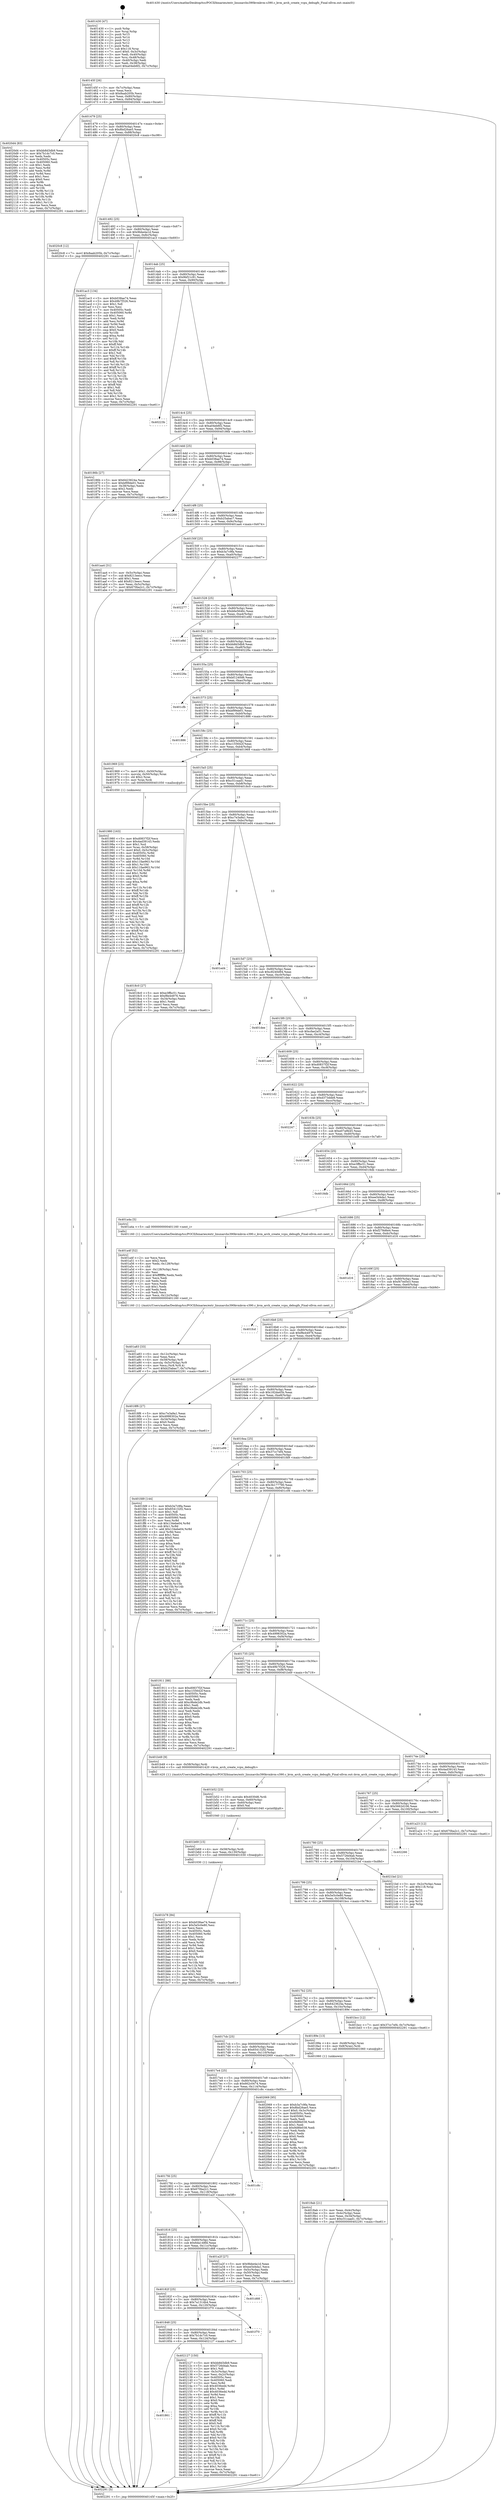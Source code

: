 digraph "0x401430" {
  label = "0x401430 (/mnt/c/Users/mathe/Desktop/tcc/POCII/binaries/extr_linuxarchs390kvmkvm-s390.c_kvm_arch_create_vcpu_debugfs_Final-ollvm.out::main(0))"
  labelloc = "t"
  node[shape=record]

  Entry [label="",width=0.3,height=0.3,shape=circle,fillcolor=black,style=filled]
  "0x40145f" [label="{
     0x40145f [26]\l
     | [instrs]\l
     &nbsp;&nbsp;0x40145f \<+3\>: mov -0x7c(%rbp),%eax\l
     &nbsp;&nbsp;0x401462 \<+2\>: mov %eax,%ecx\l
     &nbsp;&nbsp;0x401464 \<+6\>: sub $0x8aab205b,%ecx\l
     &nbsp;&nbsp;0x40146a \<+3\>: mov %eax,-0x80(%rbp)\l
     &nbsp;&nbsp;0x40146d \<+6\>: mov %ecx,-0x84(%rbp)\l
     &nbsp;&nbsp;0x401473 \<+6\>: je 00000000004020d4 \<main+0xca4\>\l
  }"]
  "0x4020d4" [label="{
     0x4020d4 [83]\l
     | [instrs]\l
     &nbsp;&nbsp;0x4020d4 \<+5\>: mov $0xbb8d3db9,%eax\l
     &nbsp;&nbsp;0x4020d9 \<+5\>: mov $0x7b1dc7c0,%ecx\l
     &nbsp;&nbsp;0x4020de \<+2\>: xor %edx,%edx\l
     &nbsp;&nbsp;0x4020e0 \<+7\>: mov 0x40505c,%esi\l
     &nbsp;&nbsp;0x4020e7 \<+7\>: mov 0x405060,%edi\l
     &nbsp;&nbsp;0x4020ee \<+3\>: sub $0x1,%edx\l
     &nbsp;&nbsp;0x4020f1 \<+3\>: mov %esi,%r8d\l
     &nbsp;&nbsp;0x4020f4 \<+3\>: add %edx,%r8d\l
     &nbsp;&nbsp;0x4020f7 \<+4\>: imul %r8d,%esi\l
     &nbsp;&nbsp;0x4020fb \<+3\>: and $0x1,%esi\l
     &nbsp;&nbsp;0x4020fe \<+3\>: cmp $0x0,%esi\l
     &nbsp;&nbsp;0x402101 \<+4\>: sete %r9b\l
     &nbsp;&nbsp;0x402105 \<+3\>: cmp $0xa,%edi\l
     &nbsp;&nbsp;0x402108 \<+4\>: setl %r10b\l
     &nbsp;&nbsp;0x40210c \<+3\>: mov %r9b,%r11b\l
     &nbsp;&nbsp;0x40210f \<+3\>: and %r10b,%r11b\l
     &nbsp;&nbsp;0x402112 \<+3\>: xor %r10b,%r9b\l
     &nbsp;&nbsp;0x402115 \<+3\>: or %r9b,%r11b\l
     &nbsp;&nbsp;0x402118 \<+4\>: test $0x1,%r11b\l
     &nbsp;&nbsp;0x40211c \<+3\>: cmovne %ecx,%eax\l
     &nbsp;&nbsp;0x40211f \<+3\>: mov %eax,-0x7c(%rbp)\l
     &nbsp;&nbsp;0x402122 \<+5\>: jmp 0000000000402291 \<main+0xe61\>\l
  }"]
  "0x401479" [label="{
     0x401479 [25]\l
     | [instrs]\l
     &nbsp;&nbsp;0x401479 \<+5\>: jmp 000000000040147e \<main+0x4e\>\l
     &nbsp;&nbsp;0x40147e \<+3\>: mov -0x80(%rbp),%eax\l
     &nbsp;&nbsp;0x401481 \<+5\>: sub $0x8bd26ae5,%eax\l
     &nbsp;&nbsp;0x401486 \<+6\>: mov %eax,-0x88(%rbp)\l
     &nbsp;&nbsp;0x40148c \<+6\>: je 00000000004020c8 \<main+0xc98\>\l
  }"]
  Exit [label="",width=0.3,height=0.3,shape=circle,fillcolor=black,style=filled,peripheries=2]
  "0x4020c8" [label="{
     0x4020c8 [12]\l
     | [instrs]\l
     &nbsp;&nbsp;0x4020c8 \<+7\>: movl $0x8aab205b,-0x7c(%rbp)\l
     &nbsp;&nbsp;0x4020cf \<+5\>: jmp 0000000000402291 \<main+0xe61\>\l
  }"]
  "0x401492" [label="{
     0x401492 [25]\l
     | [instrs]\l
     &nbsp;&nbsp;0x401492 \<+5\>: jmp 0000000000401497 \<main+0x67\>\l
     &nbsp;&nbsp;0x401497 \<+3\>: mov -0x80(%rbp),%eax\l
     &nbsp;&nbsp;0x40149a \<+5\>: sub $0x9bbe4a1d,%eax\l
     &nbsp;&nbsp;0x40149f \<+6\>: mov %eax,-0x8c(%rbp)\l
     &nbsp;&nbsp;0x4014a5 \<+6\>: je 0000000000401ac3 \<main+0x693\>\l
  }"]
  "0x401861" [label="{
     0x401861\l
  }", style=dashed]
  "0x401ac3" [label="{
     0x401ac3 [134]\l
     | [instrs]\l
     &nbsp;&nbsp;0x401ac3 \<+5\>: mov $0xb038ae74,%eax\l
     &nbsp;&nbsp;0x401ac8 \<+5\>: mov $0x49b7f326,%ecx\l
     &nbsp;&nbsp;0x401acd \<+2\>: mov $0x1,%dl\l
     &nbsp;&nbsp;0x401acf \<+2\>: xor %esi,%esi\l
     &nbsp;&nbsp;0x401ad1 \<+7\>: mov 0x40505c,%edi\l
     &nbsp;&nbsp;0x401ad8 \<+8\>: mov 0x405060,%r8d\l
     &nbsp;&nbsp;0x401ae0 \<+3\>: sub $0x1,%esi\l
     &nbsp;&nbsp;0x401ae3 \<+3\>: mov %edi,%r9d\l
     &nbsp;&nbsp;0x401ae6 \<+3\>: add %esi,%r9d\l
     &nbsp;&nbsp;0x401ae9 \<+4\>: imul %r9d,%edi\l
     &nbsp;&nbsp;0x401aed \<+3\>: and $0x1,%edi\l
     &nbsp;&nbsp;0x401af0 \<+3\>: cmp $0x0,%edi\l
     &nbsp;&nbsp;0x401af3 \<+4\>: sete %r10b\l
     &nbsp;&nbsp;0x401af7 \<+4\>: cmp $0xa,%r8d\l
     &nbsp;&nbsp;0x401afb \<+4\>: setl %r11b\l
     &nbsp;&nbsp;0x401aff \<+3\>: mov %r10b,%bl\l
     &nbsp;&nbsp;0x401b02 \<+3\>: xor $0xff,%bl\l
     &nbsp;&nbsp;0x401b05 \<+3\>: mov %r11b,%r14b\l
     &nbsp;&nbsp;0x401b08 \<+4\>: xor $0xff,%r14b\l
     &nbsp;&nbsp;0x401b0c \<+3\>: xor $0x1,%dl\l
     &nbsp;&nbsp;0x401b0f \<+3\>: mov %bl,%r15b\l
     &nbsp;&nbsp;0x401b12 \<+4\>: and $0xff,%r15b\l
     &nbsp;&nbsp;0x401b16 \<+3\>: and %dl,%r10b\l
     &nbsp;&nbsp;0x401b19 \<+3\>: mov %r14b,%r12b\l
     &nbsp;&nbsp;0x401b1c \<+4\>: and $0xff,%r12b\l
     &nbsp;&nbsp;0x401b20 \<+3\>: and %dl,%r11b\l
     &nbsp;&nbsp;0x401b23 \<+3\>: or %r10b,%r15b\l
     &nbsp;&nbsp;0x401b26 \<+3\>: or %r11b,%r12b\l
     &nbsp;&nbsp;0x401b29 \<+3\>: xor %r12b,%r15b\l
     &nbsp;&nbsp;0x401b2c \<+3\>: or %r14b,%bl\l
     &nbsp;&nbsp;0x401b2f \<+3\>: xor $0xff,%bl\l
     &nbsp;&nbsp;0x401b32 \<+3\>: or $0x1,%dl\l
     &nbsp;&nbsp;0x401b35 \<+2\>: and %dl,%bl\l
     &nbsp;&nbsp;0x401b37 \<+3\>: or %bl,%r15b\l
     &nbsp;&nbsp;0x401b3a \<+4\>: test $0x1,%r15b\l
     &nbsp;&nbsp;0x401b3e \<+3\>: cmovne %ecx,%eax\l
     &nbsp;&nbsp;0x401b41 \<+3\>: mov %eax,-0x7c(%rbp)\l
     &nbsp;&nbsp;0x401b44 \<+5\>: jmp 0000000000402291 \<main+0xe61\>\l
  }"]
  "0x4014ab" [label="{
     0x4014ab [25]\l
     | [instrs]\l
     &nbsp;&nbsp;0x4014ab \<+5\>: jmp 00000000004014b0 \<main+0x80\>\l
     &nbsp;&nbsp;0x4014b0 \<+3\>: mov -0x80(%rbp),%eax\l
     &nbsp;&nbsp;0x4014b3 \<+5\>: sub $0x9bf21c91,%eax\l
     &nbsp;&nbsp;0x4014b8 \<+6\>: mov %eax,-0x90(%rbp)\l
     &nbsp;&nbsp;0x4014be \<+6\>: je 000000000040223b \<main+0xe0b\>\l
  }"]
  "0x402127" [label="{
     0x402127 [150]\l
     | [instrs]\l
     &nbsp;&nbsp;0x402127 \<+5\>: mov $0xbb8d3db9,%eax\l
     &nbsp;&nbsp;0x40212c \<+5\>: mov $0x5726d4ab,%ecx\l
     &nbsp;&nbsp;0x402131 \<+2\>: mov $0x1,%dl\l
     &nbsp;&nbsp;0x402133 \<+3\>: mov -0x3c(%rbp),%esi\l
     &nbsp;&nbsp;0x402136 \<+3\>: mov %esi,-0x2c(%rbp)\l
     &nbsp;&nbsp;0x402139 \<+7\>: mov 0x40505c,%esi\l
     &nbsp;&nbsp;0x402140 \<+7\>: mov 0x405060,%edi\l
     &nbsp;&nbsp;0x402147 \<+3\>: mov %esi,%r8d\l
     &nbsp;&nbsp;0x40214a \<+7\>: sub $0x4036edd,%r8d\l
     &nbsp;&nbsp;0x402151 \<+4\>: sub $0x1,%r8d\l
     &nbsp;&nbsp;0x402155 \<+7\>: add $0x4036edd,%r8d\l
     &nbsp;&nbsp;0x40215c \<+4\>: imul %r8d,%esi\l
     &nbsp;&nbsp;0x402160 \<+3\>: and $0x1,%esi\l
     &nbsp;&nbsp;0x402163 \<+3\>: cmp $0x0,%esi\l
     &nbsp;&nbsp;0x402166 \<+4\>: sete %r9b\l
     &nbsp;&nbsp;0x40216a \<+3\>: cmp $0xa,%edi\l
     &nbsp;&nbsp;0x40216d \<+4\>: setl %r10b\l
     &nbsp;&nbsp;0x402171 \<+3\>: mov %r9b,%r11b\l
     &nbsp;&nbsp;0x402174 \<+4\>: xor $0xff,%r11b\l
     &nbsp;&nbsp;0x402178 \<+3\>: mov %r10b,%bl\l
     &nbsp;&nbsp;0x40217b \<+3\>: xor $0xff,%bl\l
     &nbsp;&nbsp;0x40217e \<+3\>: xor $0x0,%dl\l
     &nbsp;&nbsp;0x402181 \<+3\>: mov %r11b,%r14b\l
     &nbsp;&nbsp;0x402184 \<+4\>: and $0x0,%r14b\l
     &nbsp;&nbsp;0x402188 \<+3\>: and %dl,%r9b\l
     &nbsp;&nbsp;0x40218b \<+3\>: mov %bl,%r15b\l
     &nbsp;&nbsp;0x40218e \<+4\>: and $0x0,%r15b\l
     &nbsp;&nbsp;0x402192 \<+3\>: and %dl,%r10b\l
     &nbsp;&nbsp;0x402195 \<+3\>: or %r9b,%r14b\l
     &nbsp;&nbsp;0x402198 \<+3\>: or %r10b,%r15b\l
     &nbsp;&nbsp;0x40219b \<+3\>: xor %r15b,%r14b\l
     &nbsp;&nbsp;0x40219e \<+3\>: or %bl,%r11b\l
     &nbsp;&nbsp;0x4021a1 \<+4\>: xor $0xff,%r11b\l
     &nbsp;&nbsp;0x4021a5 \<+3\>: or $0x0,%dl\l
     &nbsp;&nbsp;0x4021a8 \<+3\>: and %dl,%r11b\l
     &nbsp;&nbsp;0x4021ab \<+3\>: or %r11b,%r14b\l
     &nbsp;&nbsp;0x4021ae \<+4\>: test $0x1,%r14b\l
     &nbsp;&nbsp;0x4021b2 \<+3\>: cmovne %ecx,%eax\l
     &nbsp;&nbsp;0x4021b5 \<+3\>: mov %eax,-0x7c(%rbp)\l
     &nbsp;&nbsp;0x4021b8 \<+5\>: jmp 0000000000402291 \<main+0xe61\>\l
  }"]
  "0x40223b" [label="{
     0x40223b\l
  }", style=dashed]
  "0x4014c4" [label="{
     0x4014c4 [25]\l
     | [instrs]\l
     &nbsp;&nbsp;0x4014c4 \<+5\>: jmp 00000000004014c9 \<main+0x99\>\l
     &nbsp;&nbsp;0x4014c9 \<+3\>: mov -0x80(%rbp),%eax\l
     &nbsp;&nbsp;0x4014cc \<+5\>: sub $0xa04eb6f2,%eax\l
     &nbsp;&nbsp;0x4014d1 \<+6\>: mov %eax,-0x94(%rbp)\l
     &nbsp;&nbsp;0x4014d7 \<+6\>: je 000000000040186b \<main+0x43b\>\l
  }"]
  "0x401848" [label="{
     0x401848 [25]\l
     | [instrs]\l
     &nbsp;&nbsp;0x401848 \<+5\>: jmp 000000000040184d \<main+0x41d\>\l
     &nbsp;&nbsp;0x40184d \<+3\>: mov -0x80(%rbp),%eax\l
     &nbsp;&nbsp;0x401850 \<+5\>: sub $0x7b1dc7c0,%eax\l
     &nbsp;&nbsp;0x401855 \<+6\>: mov %eax,-0x124(%rbp)\l
     &nbsp;&nbsp;0x40185b \<+6\>: je 0000000000402127 \<main+0xcf7\>\l
  }"]
  "0x40186b" [label="{
     0x40186b [27]\l
     | [instrs]\l
     &nbsp;&nbsp;0x40186b \<+5\>: mov $0x6423624a,%eax\l
     &nbsp;&nbsp;0x401870 \<+5\>: mov $0xbf99de01,%ecx\l
     &nbsp;&nbsp;0x401875 \<+3\>: mov -0x38(%rbp),%edx\l
     &nbsp;&nbsp;0x401878 \<+3\>: cmp $0x2,%edx\l
     &nbsp;&nbsp;0x40187b \<+3\>: cmovne %ecx,%eax\l
     &nbsp;&nbsp;0x40187e \<+3\>: mov %eax,-0x7c(%rbp)\l
     &nbsp;&nbsp;0x401881 \<+5\>: jmp 0000000000402291 \<main+0xe61\>\l
  }"]
  "0x4014dd" [label="{
     0x4014dd [25]\l
     | [instrs]\l
     &nbsp;&nbsp;0x4014dd \<+5\>: jmp 00000000004014e2 \<main+0xb2\>\l
     &nbsp;&nbsp;0x4014e2 \<+3\>: mov -0x80(%rbp),%eax\l
     &nbsp;&nbsp;0x4014e5 \<+5\>: sub $0xb038ae74,%eax\l
     &nbsp;&nbsp;0x4014ea \<+6\>: mov %eax,-0x98(%rbp)\l
     &nbsp;&nbsp;0x4014f0 \<+6\>: je 0000000000402200 \<main+0xdd0\>\l
  }"]
  "0x402291" [label="{
     0x402291 [5]\l
     | [instrs]\l
     &nbsp;&nbsp;0x402291 \<+5\>: jmp 000000000040145f \<main+0x2f\>\l
  }"]
  "0x401430" [label="{
     0x401430 [47]\l
     | [instrs]\l
     &nbsp;&nbsp;0x401430 \<+1\>: push %rbp\l
     &nbsp;&nbsp;0x401431 \<+3\>: mov %rsp,%rbp\l
     &nbsp;&nbsp;0x401434 \<+2\>: push %r15\l
     &nbsp;&nbsp;0x401436 \<+2\>: push %r14\l
     &nbsp;&nbsp;0x401438 \<+2\>: push %r13\l
     &nbsp;&nbsp;0x40143a \<+2\>: push %r12\l
     &nbsp;&nbsp;0x40143c \<+1\>: push %rbx\l
     &nbsp;&nbsp;0x40143d \<+7\>: sub $0x118,%rsp\l
     &nbsp;&nbsp;0x401444 \<+7\>: movl $0x0,-0x3c(%rbp)\l
     &nbsp;&nbsp;0x40144b \<+3\>: mov %edi,-0x40(%rbp)\l
     &nbsp;&nbsp;0x40144e \<+4\>: mov %rsi,-0x48(%rbp)\l
     &nbsp;&nbsp;0x401452 \<+3\>: mov -0x40(%rbp),%edi\l
     &nbsp;&nbsp;0x401455 \<+3\>: mov %edi,-0x38(%rbp)\l
     &nbsp;&nbsp;0x401458 \<+7\>: movl $0xa04eb6f2,-0x7c(%rbp)\l
  }"]
  "0x401f70" [label="{
     0x401f70\l
  }", style=dashed]
  "0x402200" [label="{
     0x402200\l
  }", style=dashed]
  "0x4014f6" [label="{
     0x4014f6 [25]\l
     | [instrs]\l
     &nbsp;&nbsp;0x4014f6 \<+5\>: jmp 00000000004014fb \<main+0xcb\>\l
     &nbsp;&nbsp;0x4014fb \<+3\>: mov -0x80(%rbp),%eax\l
     &nbsp;&nbsp;0x4014fe \<+5\>: sub $0xb25abac7,%eax\l
     &nbsp;&nbsp;0x401503 \<+6\>: mov %eax,-0x9c(%rbp)\l
     &nbsp;&nbsp;0x401509 \<+6\>: je 0000000000401aa4 \<main+0x674\>\l
  }"]
  "0x40182f" [label="{
     0x40182f [25]\l
     | [instrs]\l
     &nbsp;&nbsp;0x40182f \<+5\>: jmp 0000000000401834 \<main+0x404\>\l
     &nbsp;&nbsp;0x401834 \<+3\>: mov -0x80(%rbp),%eax\l
     &nbsp;&nbsp;0x401837 \<+5\>: sub $0x7a1314b4,%eax\l
     &nbsp;&nbsp;0x40183c \<+6\>: mov %eax,-0x120(%rbp)\l
     &nbsp;&nbsp;0x401842 \<+6\>: je 0000000000401f70 \<main+0xb40\>\l
  }"]
  "0x401aa4" [label="{
     0x401aa4 [31]\l
     | [instrs]\l
     &nbsp;&nbsp;0x401aa4 \<+3\>: mov -0x5c(%rbp),%eax\l
     &nbsp;&nbsp;0x401aa7 \<+5\>: sub $0x8213eecc,%eax\l
     &nbsp;&nbsp;0x401aac \<+3\>: add $0x1,%eax\l
     &nbsp;&nbsp;0x401aaf \<+5\>: add $0x8213eecc,%eax\l
     &nbsp;&nbsp;0x401ab4 \<+3\>: mov %eax,-0x5c(%rbp)\l
     &nbsp;&nbsp;0x401ab7 \<+7\>: movl $0x670ba2c1,-0x7c(%rbp)\l
     &nbsp;&nbsp;0x401abe \<+5\>: jmp 0000000000402291 \<main+0xe61\>\l
  }"]
  "0x40150f" [label="{
     0x40150f [25]\l
     | [instrs]\l
     &nbsp;&nbsp;0x40150f \<+5\>: jmp 0000000000401514 \<main+0xe4\>\l
     &nbsp;&nbsp;0x401514 \<+3\>: mov -0x80(%rbp),%eax\l
     &nbsp;&nbsp;0x401517 \<+5\>: sub $0xb3a7c9fa,%eax\l
     &nbsp;&nbsp;0x40151c \<+6\>: mov %eax,-0xa0(%rbp)\l
     &nbsp;&nbsp;0x401522 \<+6\>: je 0000000000402277 \<main+0xe47\>\l
  }"]
  "0x401d68" [label="{
     0x401d68\l
  }", style=dashed]
  "0x402277" [label="{
     0x402277\l
  }", style=dashed]
  "0x401528" [label="{
     0x401528 [25]\l
     | [instrs]\l
     &nbsp;&nbsp;0x401528 \<+5\>: jmp 000000000040152d \<main+0xfd\>\l
     &nbsp;&nbsp;0x40152d \<+3\>: mov -0x80(%rbp),%eax\l
     &nbsp;&nbsp;0x401530 \<+5\>: sub $0xb6e5646c,%eax\l
     &nbsp;&nbsp;0x401535 \<+6\>: mov %eax,-0xa4(%rbp)\l
     &nbsp;&nbsp;0x40153b \<+6\>: je 0000000000401e8d \<main+0xa5d\>\l
  }"]
  "0x401b78" [label="{
     0x401b78 [84]\l
     | [instrs]\l
     &nbsp;&nbsp;0x401b78 \<+5\>: mov $0xb038ae74,%eax\l
     &nbsp;&nbsp;0x401b7d \<+5\>: mov $0x5e5c0e80,%esi\l
     &nbsp;&nbsp;0x401b82 \<+2\>: xor %ecx,%ecx\l
     &nbsp;&nbsp;0x401b84 \<+7\>: mov 0x40505c,%edx\l
     &nbsp;&nbsp;0x401b8b \<+8\>: mov 0x405060,%r8d\l
     &nbsp;&nbsp;0x401b93 \<+3\>: sub $0x1,%ecx\l
     &nbsp;&nbsp;0x401b96 \<+3\>: mov %edx,%r9d\l
     &nbsp;&nbsp;0x401b99 \<+3\>: add %ecx,%r9d\l
     &nbsp;&nbsp;0x401b9c \<+4\>: imul %r9d,%edx\l
     &nbsp;&nbsp;0x401ba0 \<+3\>: and $0x1,%edx\l
     &nbsp;&nbsp;0x401ba3 \<+3\>: cmp $0x0,%edx\l
     &nbsp;&nbsp;0x401ba6 \<+4\>: sete %r10b\l
     &nbsp;&nbsp;0x401baa \<+4\>: cmp $0xa,%r8d\l
     &nbsp;&nbsp;0x401bae \<+4\>: setl %r11b\l
     &nbsp;&nbsp;0x401bb2 \<+3\>: mov %r10b,%bl\l
     &nbsp;&nbsp;0x401bb5 \<+3\>: and %r11b,%bl\l
     &nbsp;&nbsp;0x401bb8 \<+3\>: xor %r11b,%r10b\l
     &nbsp;&nbsp;0x401bbb \<+3\>: or %r10b,%bl\l
     &nbsp;&nbsp;0x401bbe \<+3\>: test $0x1,%bl\l
     &nbsp;&nbsp;0x401bc1 \<+3\>: cmovne %esi,%eax\l
     &nbsp;&nbsp;0x401bc4 \<+3\>: mov %eax,-0x7c(%rbp)\l
     &nbsp;&nbsp;0x401bc7 \<+5\>: jmp 0000000000402291 \<main+0xe61\>\l
  }"]
  "0x401e8d" [label="{
     0x401e8d\l
  }", style=dashed]
  "0x401541" [label="{
     0x401541 [25]\l
     | [instrs]\l
     &nbsp;&nbsp;0x401541 \<+5\>: jmp 0000000000401546 \<main+0x116\>\l
     &nbsp;&nbsp;0x401546 \<+3\>: mov -0x80(%rbp),%eax\l
     &nbsp;&nbsp;0x401549 \<+5\>: sub $0xbb8d3db9,%eax\l
     &nbsp;&nbsp;0x40154e \<+6\>: mov %eax,-0xa8(%rbp)\l
     &nbsp;&nbsp;0x401554 \<+6\>: je 000000000040228a \<main+0xe5a\>\l
  }"]
  "0x401b69" [label="{
     0x401b69 [15]\l
     | [instrs]\l
     &nbsp;&nbsp;0x401b69 \<+4\>: mov -0x58(%rbp),%rdi\l
     &nbsp;&nbsp;0x401b6d \<+6\>: mov %eax,-0x130(%rbp)\l
     &nbsp;&nbsp;0x401b73 \<+5\>: call 0000000000401030 \<free@plt\>\l
     | [calls]\l
     &nbsp;&nbsp;0x401030 \{1\} (unknown)\l
  }"]
  "0x40228a" [label="{
     0x40228a\l
  }", style=dashed]
  "0x40155a" [label="{
     0x40155a [25]\l
     | [instrs]\l
     &nbsp;&nbsp;0x40155a \<+5\>: jmp 000000000040155f \<main+0x12f\>\l
     &nbsp;&nbsp;0x40155f \<+3\>: mov -0x80(%rbp),%eax\l
     &nbsp;&nbsp;0x401562 \<+5\>: sub $0xbf1240d6,%eax\l
     &nbsp;&nbsp;0x401567 \<+6\>: mov %eax,-0xac(%rbp)\l
     &nbsp;&nbsp;0x40156d \<+6\>: je 0000000000401cfb \<main+0x8cb\>\l
  }"]
  "0x401b52" [label="{
     0x401b52 [23]\l
     | [instrs]\l
     &nbsp;&nbsp;0x401b52 \<+10\>: movabs $0x4030d6,%rdi\l
     &nbsp;&nbsp;0x401b5c \<+3\>: mov %eax,-0x60(%rbp)\l
     &nbsp;&nbsp;0x401b5f \<+3\>: mov -0x60(%rbp),%esi\l
     &nbsp;&nbsp;0x401b62 \<+2\>: mov $0x0,%al\l
     &nbsp;&nbsp;0x401b64 \<+5\>: call 0000000000401040 \<printf@plt\>\l
     | [calls]\l
     &nbsp;&nbsp;0x401040 \{1\} (unknown)\l
  }"]
  "0x401cfb" [label="{
     0x401cfb\l
  }", style=dashed]
  "0x401573" [label="{
     0x401573 [25]\l
     | [instrs]\l
     &nbsp;&nbsp;0x401573 \<+5\>: jmp 0000000000401578 \<main+0x148\>\l
     &nbsp;&nbsp;0x401578 \<+3\>: mov -0x80(%rbp),%eax\l
     &nbsp;&nbsp;0x40157b \<+5\>: sub $0xbf99de01,%eax\l
     &nbsp;&nbsp;0x401580 \<+6\>: mov %eax,-0xb0(%rbp)\l
     &nbsp;&nbsp;0x401586 \<+6\>: je 0000000000401886 \<main+0x456\>\l
  }"]
  "0x401a83" [label="{
     0x401a83 [33]\l
     | [instrs]\l
     &nbsp;&nbsp;0x401a83 \<+6\>: mov -0x12c(%rbp),%ecx\l
     &nbsp;&nbsp;0x401a89 \<+3\>: imul %eax,%ecx\l
     &nbsp;&nbsp;0x401a8c \<+4\>: mov -0x58(%rbp),%r8\l
     &nbsp;&nbsp;0x401a90 \<+4\>: movslq -0x5c(%rbp),%r9\l
     &nbsp;&nbsp;0x401a94 \<+4\>: mov %ecx,(%r8,%r9,4)\l
     &nbsp;&nbsp;0x401a98 \<+7\>: movl $0xb25abac7,-0x7c(%rbp)\l
     &nbsp;&nbsp;0x401a9f \<+5\>: jmp 0000000000402291 \<main+0xe61\>\l
  }"]
  "0x401886" [label="{
     0x401886\l
  }", style=dashed]
  "0x40158c" [label="{
     0x40158c [25]\l
     | [instrs]\l
     &nbsp;&nbsp;0x40158c \<+5\>: jmp 0000000000401591 \<main+0x161\>\l
     &nbsp;&nbsp;0x401591 \<+3\>: mov -0x80(%rbp),%eax\l
     &nbsp;&nbsp;0x401594 \<+5\>: sub $0xc155642f,%eax\l
     &nbsp;&nbsp;0x401599 \<+6\>: mov %eax,-0xb4(%rbp)\l
     &nbsp;&nbsp;0x40159f \<+6\>: je 0000000000401969 \<main+0x539\>\l
  }"]
  "0x401a4f" [label="{
     0x401a4f [52]\l
     | [instrs]\l
     &nbsp;&nbsp;0x401a4f \<+2\>: xor %ecx,%ecx\l
     &nbsp;&nbsp;0x401a51 \<+5\>: mov $0x2,%edx\l
     &nbsp;&nbsp;0x401a56 \<+6\>: mov %edx,-0x128(%rbp)\l
     &nbsp;&nbsp;0x401a5c \<+1\>: cltd\l
     &nbsp;&nbsp;0x401a5d \<+6\>: mov -0x128(%rbp),%esi\l
     &nbsp;&nbsp;0x401a63 \<+2\>: idiv %esi\l
     &nbsp;&nbsp;0x401a65 \<+6\>: imul $0xfffffffe,%edx,%edx\l
     &nbsp;&nbsp;0x401a6b \<+2\>: mov %ecx,%edi\l
     &nbsp;&nbsp;0x401a6d \<+2\>: sub %edx,%edi\l
     &nbsp;&nbsp;0x401a6f \<+2\>: mov %ecx,%edx\l
     &nbsp;&nbsp;0x401a71 \<+3\>: sub $0x1,%edx\l
     &nbsp;&nbsp;0x401a74 \<+2\>: add %edx,%edi\l
     &nbsp;&nbsp;0x401a76 \<+2\>: sub %edi,%ecx\l
     &nbsp;&nbsp;0x401a78 \<+6\>: mov %ecx,-0x12c(%rbp)\l
     &nbsp;&nbsp;0x401a7e \<+5\>: call 0000000000401160 \<next_i\>\l
     | [calls]\l
     &nbsp;&nbsp;0x401160 \{1\} (/mnt/c/Users/mathe/Desktop/tcc/POCII/binaries/extr_linuxarchs390kvmkvm-s390.c_kvm_arch_create_vcpu_debugfs_Final-ollvm.out::next_i)\l
  }"]
  "0x401969" [label="{
     0x401969 [23]\l
     | [instrs]\l
     &nbsp;&nbsp;0x401969 \<+7\>: movl $0x1,-0x50(%rbp)\l
     &nbsp;&nbsp;0x401970 \<+4\>: movslq -0x50(%rbp),%rax\l
     &nbsp;&nbsp;0x401974 \<+4\>: shl $0x2,%rax\l
     &nbsp;&nbsp;0x401978 \<+3\>: mov %rax,%rdi\l
     &nbsp;&nbsp;0x40197b \<+5\>: call 0000000000401050 \<malloc@plt\>\l
     | [calls]\l
     &nbsp;&nbsp;0x401050 \{1\} (unknown)\l
  }"]
  "0x4015a5" [label="{
     0x4015a5 [25]\l
     | [instrs]\l
     &nbsp;&nbsp;0x4015a5 \<+5\>: jmp 00000000004015aa \<main+0x17a\>\l
     &nbsp;&nbsp;0x4015aa \<+3\>: mov -0x80(%rbp),%eax\l
     &nbsp;&nbsp;0x4015ad \<+5\>: sub $0xc51caad1,%eax\l
     &nbsp;&nbsp;0x4015b2 \<+6\>: mov %eax,-0xb8(%rbp)\l
     &nbsp;&nbsp;0x4015b8 \<+6\>: je 00000000004018c0 \<main+0x490\>\l
  }"]
  "0x401816" [label="{
     0x401816 [25]\l
     | [instrs]\l
     &nbsp;&nbsp;0x401816 \<+5\>: jmp 000000000040181b \<main+0x3eb\>\l
     &nbsp;&nbsp;0x40181b \<+3\>: mov -0x80(%rbp),%eax\l
     &nbsp;&nbsp;0x40181e \<+5\>: sub $0x6da148fd,%eax\l
     &nbsp;&nbsp;0x401823 \<+6\>: mov %eax,-0x11c(%rbp)\l
     &nbsp;&nbsp;0x401829 \<+6\>: je 0000000000401d68 \<main+0x938\>\l
  }"]
  "0x4018c0" [label="{
     0x4018c0 [27]\l
     | [instrs]\l
     &nbsp;&nbsp;0x4018c0 \<+5\>: mov $0xe3ffbc51,%eax\l
     &nbsp;&nbsp;0x4018c5 \<+5\>: mov $0xf8e44976,%ecx\l
     &nbsp;&nbsp;0x4018ca \<+3\>: mov -0x34(%rbp),%edx\l
     &nbsp;&nbsp;0x4018cd \<+3\>: cmp $0x1,%edx\l
     &nbsp;&nbsp;0x4018d0 \<+3\>: cmovl %ecx,%eax\l
     &nbsp;&nbsp;0x4018d3 \<+3\>: mov %eax,-0x7c(%rbp)\l
     &nbsp;&nbsp;0x4018d6 \<+5\>: jmp 0000000000402291 \<main+0xe61\>\l
  }"]
  "0x4015be" [label="{
     0x4015be [25]\l
     | [instrs]\l
     &nbsp;&nbsp;0x4015be \<+5\>: jmp 00000000004015c3 \<main+0x193\>\l
     &nbsp;&nbsp;0x4015c3 \<+3\>: mov -0x80(%rbp),%eax\l
     &nbsp;&nbsp;0x4015c6 \<+5\>: sub $0xc7e3a9a1,%eax\l
     &nbsp;&nbsp;0x4015cb \<+6\>: mov %eax,-0xbc(%rbp)\l
     &nbsp;&nbsp;0x4015d1 \<+6\>: je 0000000000401ed4 \<main+0xaa4\>\l
  }"]
  "0x401a2f" [label="{
     0x401a2f [27]\l
     | [instrs]\l
     &nbsp;&nbsp;0x401a2f \<+5\>: mov $0x9bbe4a1d,%eax\l
     &nbsp;&nbsp;0x401a34 \<+5\>: mov $0xee5d4da1,%ecx\l
     &nbsp;&nbsp;0x401a39 \<+3\>: mov -0x5c(%rbp),%edx\l
     &nbsp;&nbsp;0x401a3c \<+3\>: cmp -0x50(%rbp),%edx\l
     &nbsp;&nbsp;0x401a3f \<+3\>: cmovl %ecx,%eax\l
     &nbsp;&nbsp;0x401a42 \<+3\>: mov %eax,-0x7c(%rbp)\l
     &nbsp;&nbsp;0x401a45 \<+5\>: jmp 0000000000402291 \<main+0xe61\>\l
  }"]
  "0x401ed4" [label="{
     0x401ed4\l
  }", style=dashed]
  "0x4015d7" [label="{
     0x4015d7 [25]\l
     | [instrs]\l
     &nbsp;&nbsp;0x4015d7 \<+5\>: jmp 00000000004015dc \<main+0x1ac\>\l
     &nbsp;&nbsp;0x4015dc \<+3\>: mov -0x80(%rbp),%eax\l
     &nbsp;&nbsp;0x4015df \<+5\>: sub $0xc8240d94,%eax\l
     &nbsp;&nbsp;0x4015e4 \<+6\>: mov %eax,-0xc0(%rbp)\l
     &nbsp;&nbsp;0x4015ea \<+6\>: je 0000000000401dee \<main+0x9be\>\l
  }"]
  "0x4017fd" [label="{
     0x4017fd [25]\l
     | [instrs]\l
     &nbsp;&nbsp;0x4017fd \<+5\>: jmp 0000000000401802 \<main+0x3d2\>\l
     &nbsp;&nbsp;0x401802 \<+3\>: mov -0x80(%rbp),%eax\l
     &nbsp;&nbsp;0x401805 \<+5\>: sub $0x670ba2c1,%eax\l
     &nbsp;&nbsp;0x40180a \<+6\>: mov %eax,-0x118(%rbp)\l
     &nbsp;&nbsp;0x401810 \<+6\>: je 0000000000401a2f \<main+0x5ff\>\l
  }"]
  "0x401dee" [label="{
     0x401dee\l
  }", style=dashed]
  "0x4015f0" [label="{
     0x4015f0 [25]\l
     | [instrs]\l
     &nbsp;&nbsp;0x4015f0 \<+5\>: jmp 00000000004015f5 \<main+0x1c5\>\l
     &nbsp;&nbsp;0x4015f5 \<+3\>: mov -0x80(%rbp),%eax\l
     &nbsp;&nbsp;0x4015f8 \<+5\>: sub $0xcfae2a51,%eax\l
     &nbsp;&nbsp;0x4015fd \<+6\>: mov %eax,-0xc4(%rbp)\l
     &nbsp;&nbsp;0x401603 \<+6\>: je 0000000000401ee0 \<main+0xab0\>\l
  }"]
  "0x401c8c" [label="{
     0x401c8c\l
  }", style=dashed]
  "0x401ee0" [label="{
     0x401ee0\l
  }", style=dashed]
  "0x401609" [label="{
     0x401609 [25]\l
     | [instrs]\l
     &nbsp;&nbsp;0x401609 \<+5\>: jmp 000000000040160e \<main+0x1de\>\l
     &nbsp;&nbsp;0x40160e \<+3\>: mov -0x80(%rbp),%eax\l
     &nbsp;&nbsp;0x401611 \<+5\>: sub $0xd0837f2f,%eax\l
     &nbsp;&nbsp;0x401616 \<+6\>: mov %eax,-0xc8(%rbp)\l
     &nbsp;&nbsp;0x40161c \<+6\>: je 00000000004021d2 \<main+0xda2\>\l
  }"]
  "0x4017e4" [label="{
     0x4017e4 [25]\l
     | [instrs]\l
     &nbsp;&nbsp;0x4017e4 \<+5\>: jmp 00000000004017e9 \<main+0x3b9\>\l
     &nbsp;&nbsp;0x4017e9 \<+3\>: mov -0x80(%rbp),%eax\l
     &nbsp;&nbsp;0x4017ec \<+5\>: sub $0x662c0474,%eax\l
     &nbsp;&nbsp;0x4017f1 \<+6\>: mov %eax,-0x114(%rbp)\l
     &nbsp;&nbsp;0x4017f7 \<+6\>: je 0000000000401c8c \<main+0x85c\>\l
  }"]
  "0x4021d2" [label="{
     0x4021d2\l
  }", style=dashed]
  "0x401622" [label="{
     0x401622 [25]\l
     | [instrs]\l
     &nbsp;&nbsp;0x401622 \<+5\>: jmp 0000000000401627 \<main+0x1f7\>\l
     &nbsp;&nbsp;0x401627 \<+3\>: mov -0x80(%rbp),%eax\l
     &nbsp;&nbsp;0x40162a \<+5\>: sub $0xd373dde8,%eax\l
     &nbsp;&nbsp;0x40162f \<+6\>: mov %eax,-0xcc(%rbp)\l
     &nbsp;&nbsp;0x401635 \<+6\>: je 0000000000402247 \<main+0xe17\>\l
  }"]
  "0x402069" [label="{
     0x402069 [95]\l
     | [instrs]\l
     &nbsp;&nbsp;0x402069 \<+5\>: mov $0xb3a7c9fa,%eax\l
     &nbsp;&nbsp;0x40206e \<+5\>: mov $0x8bd26ae5,%ecx\l
     &nbsp;&nbsp;0x402073 \<+7\>: movl $0x0,-0x3c(%rbp)\l
     &nbsp;&nbsp;0x40207a \<+7\>: mov 0x40505c,%edx\l
     &nbsp;&nbsp;0x402081 \<+7\>: mov 0x405060,%esi\l
     &nbsp;&nbsp;0x402088 \<+2\>: mov %edx,%edi\l
     &nbsp;&nbsp;0x40208a \<+6\>: add $0x9d8fe038,%edi\l
     &nbsp;&nbsp;0x402090 \<+3\>: sub $0x1,%edi\l
     &nbsp;&nbsp;0x402093 \<+6\>: sub $0x9d8fe038,%edi\l
     &nbsp;&nbsp;0x402099 \<+3\>: imul %edi,%edx\l
     &nbsp;&nbsp;0x40209c \<+3\>: and $0x1,%edx\l
     &nbsp;&nbsp;0x40209f \<+3\>: cmp $0x0,%edx\l
     &nbsp;&nbsp;0x4020a2 \<+4\>: sete %r8b\l
     &nbsp;&nbsp;0x4020a6 \<+3\>: cmp $0xa,%esi\l
     &nbsp;&nbsp;0x4020a9 \<+4\>: setl %r9b\l
     &nbsp;&nbsp;0x4020ad \<+3\>: mov %r8b,%r10b\l
     &nbsp;&nbsp;0x4020b0 \<+3\>: and %r9b,%r10b\l
     &nbsp;&nbsp;0x4020b3 \<+3\>: xor %r9b,%r8b\l
     &nbsp;&nbsp;0x4020b6 \<+3\>: or %r8b,%r10b\l
     &nbsp;&nbsp;0x4020b9 \<+4\>: test $0x1,%r10b\l
     &nbsp;&nbsp;0x4020bd \<+3\>: cmovne %ecx,%eax\l
     &nbsp;&nbsp;0x4020c0 \<+3\>: mov %eax,-0x7c(%rbp)\l
     &nbsp;&nbsp;0x4020c3 \<+5\>: jmp 0000000000402291 \<main+0xe61\>\l
  }"]
  "0x402247" [label="{
     0x402247\l
  }", style=dashed]
  "0x40163b" [label="{
     0x40163b [25]\l
     | [instrs]\l
     &nbsp;&nbsp;0x40163b \<+5\>: jmp 0000000000401640 \<main+0x210\>\l
     &nbsp;&nbsp;0x401640 \<+3\>: mov -0x80(%rbp),%eax\l
     &nbsp;&nbsp;0x401643 \<+5\>: sub $0xe07a9b45,%eax\l
     &nbsp;&nbsp;0x401648 \<+6\>: mov %eax,-0xd0(%rbp)\l
     &nbsp;&nbsp;0x40164e \<+6\>: je 0000000000401bd8 \<main+0x7a8\>\l
  }"]
  "0x401980" [label="{
     0x401980 [163]\l
     | [instrs]\l
     &nbsp;&nbsp;0x401980 \<+5\>: mov $0xd0837f2f,%ecx\l
     &nbsp;&nbsp;0x401985 \<+5\>: mov $0x4ad39143,%edx\l
     &nbsp;&nbsp;0x40198a \<+3\>: mov $0x1,%sil\l
     &nbsp;&nbsp;0x40198d \<+4\>: mov %rax,-0x58(%rbp)\l
     &nbsp;&nbsp;0x401991 \<+7\>: movl $0x0,-0x5c(%rbp)\l
     &nbsp;&nbsp;0x401998 \<+8\>: mov 0x40505c,%r8d\l
     &nbsp;&nbsp;0x4019a0 \<+8\>: mov 0x405060,%r9d\l
     &nbsp;&nbsp;0x4019a8 \<+3\>: mov %r8d,%r10d\l
     &nbsp;&nbsp;0x4019ab \<+7\>: add $0x11fae963,%r10d\l
     &nbsp;&nbsp;0x4019b2 \<+4\>: sub $0x1,%r10d\l
     &nbsp;&nbsp;0x4019b6 \<+7\>: sub $0x11fae963,%r10d\l
     &nbsp;&nbsp;0x4019bd \<+4\>: imul %r10d,%r8d\l
     &nbsp;&nbsp;0x4019c1 \<+4\>: and $0x1,%r8d\l
     &nbsp;&nbsp;0x4019c5 \<+4\>: cmp $0x0,%r8d\l
     &nbsp;&nbsp;0x4019c9 \<+4\>: sete %r11b\l
     &nbsp;&nbsp;0x4019cd \<+4\>: cmp $0xa,%r9d\l
     &nbsp;&nbsp;0x4019d1 \<+3\>: setl %bl\l
     &nbsp;&nbsp;0x4019d4 \<+3\>: mov %r11b,%r14b\l
     &nbsp;&nbsp;0x4019d7 \<+4\>: xor $0xff,%r14b\l
     &nbsp;&nbsp;0x4019db \<+3\>: mov %bl,%r15b\l
     &nbsp;&nbsp;0x4019de \<+4\>: xor $0xff,%r15b\l
     &nbsp;&nbsp;0x4019e2 \<+4\>: xor $0x1,%sil\l
     &nbsp;&nbsp;0x4019e6 \<+3\>: mov %r14b,%r12b\l
     &nbsp;&nbsp;0x4019e9 \<+4\>: and $0xff,%r12b\l
     &nbsp;&nbsp;0x4019ed \<+3\>: and %sil,%r11b\l
     &nbsp;&nbsp;0x4019f0 \<+3\>: mov %r15b,%r13b\l
     &nbsp;&nbsp;0x4019f3 \<+4\>: and $0xff,%r13b\l
     &nbsp;&nbsp;0x4019f7 \<+3\>: and %sil,%bl\l
     &nbsp;&nbsp;0x4019fa \<+3\>: or %r11b,%r12b\l
     &nbsp;&nbsp;0x4019fd \<+3\>: or %bl,%r13b\l
     &nbsp;&nbsp;0x401a00 \<+3\>: xor %r13b,%r12b\l
     &nbsp;&nbsp;0x401a03 \<+3\>: or %r15b,%r14b\l
     &nbsp;&nbsp;0x401a06 \<+4\>: xor $0xff,%r14b\l
     &nbsp;&nbsp;0x401a0a \<+4\>: or $0x1,%sil\l
     &nbsp;&nbsp;0x401a0e \<+3\>: and %sil,%r14b\l
     &nbsp;&nbsp;0x401a11 \<+3\>: or %r14b,%r12b\l
     &nbsp;&nbsp;0x401a14 \<+4\>: test $0x1,%r12b\l
     &nbsp;&nbsp;0x401a18 \<+3\>: cmovne %edx,%ecx\l
     &nbsp;&nbsp;0x401a1b \<+3\>: mov %ecx,-0x7c(%rbp)\l
     &nbsp;&nbsp;0x401a1e \<+5\>: jmp 0000000000402291 \<main+0xe61\>\l
  }"]
  "0x401bd8" [label="{
     0x401bd8\l
  }", style=dashed]
  "0x401654" [label="{
     0x401654 [25]\l
     | [instrs]\l
     &nbsp;&nbsp;0x401654 \<+5\>: jmp 0000000000401659 \<main+0x229\>\l
     &nbsp;&nbsp;0x401659 \<+3\>: mov -0x80(%rbp),%eax\l
     &nbsp;&nbsp;0x40165c \<+5\>: sub $0xe3ffbc51,%eax\l
     &nbsp;&nbsp;0x401661 \<+6\>: mov %eax,-0xd4(%rbp)\l
     &nbsp;&nbsp;0x401667 \<+6\>: je 00000000004018db \<main+0x4ab\>\l
  }"]
  "0x4018ab" [label="{
     0x4018ab [21]\l
     | [instrs]\l
     &nbsp;&nbsp;0x4018ab \<+3\>: mov %eax,-0x4c(%rbp)\l
     &nbsp;&nbsp;0x4018ae \<+3\>: mov -0x4c(%rbp),%eax\l
     &nbsp;&nbsp;0x4018b1 \<+3\>: mov %eax,-0x34(%rbp)\l
     &nbsp;&nbsp;0x4018b4 \<+7\>: movl $0xc51caad1,-0x7c(%rbp)\l
     &nbsp;&nbsp;0x4018bb \<+5\>: jmp 0000000000402291 \<main+0xe61\>\l
  }"]
  "0x4018db" [label="{
     0x4018db\l
  }", style=dashed]
  "0x40166d" [label="{
     0x40166d [25]\l
     | [instrs]\l
     &nbsp;&nbsp;0x40166d \<+5\>: jmp 0000000000401672 \<main+0x242\>\l
     &nbsp;&nbsp;0x401672 \<+3\>: mov -0x80(%rbp),%eax\l
     &nbsp;&nbsp;0x401675 \<+5\>: sub $0xee5d4da1,%eax\l
     &nbsp;&nbsp;0x40167a \<+6\>: mov %eax,-0xd8(%rbp)\l
     &nbsp;&nbsp;0x401680 \<+6\>: je 0000000000401a4a \<main+0x61a\>\l
  }"]
  "0x4017cb" [label="{
     0x4017cb [25]\l
     | [instrs]\l
     &nbsp;&nbsp;0x4017cb \<+5\>: jmp 00000000004017d0 \<main+0x3a0\>\l
     &nbsp;&nbsp;0x4017d0 \<+3\>: mov -0x80(%rbp),%eax\l
     &nbsp;&nbsp;0x4017d3 \<+5\>: sub $0x654132f2,%eax\l
     &nbsp;&nbsp;0x4017d8 \<+6\>: mov %eax,-0x110(%rbp)\l
     &nbsp;&nbsp;0x4017de \<+6\>: je 0000000000402069 \<main+0xc39\>\l
  }"]
  "0x401a4a" [label="{
     0x401a4a [5]\l
     | [instrs]\l
     &nbsp;&nbsp;0x401a4a \<+5\>: call 0000000000401160 \<next_i\>\l
     | [calls]\l
     &nbsp;&nbsp;0x401160 \{1\} (/mnt/c/Users/mathe/Desktop/tcc/POCII/binaries/extr_linuxarchs390kvmkvm-s390.c_kvm_arch_create_vcpu_debugfs_Final-ollvm.out::next_i)\l
  }"]
  "0x401686" [label="{
     0x401686 [25]\l
     | [instrs]\l
     &nbsp;&nbsp;0x401686 \<+5\>: jmp 000000000040168b \<main+0x25b\>\l
     &nbsp;&nbsp;0x40168b \<+3\>: mov -0x80(%rbp),%eax\l
     &nbsp;&nbsp;0x40168e \<+5\>: sub $0xf278d6e4,%eax\l
     &nbsp;&nbsp;0x401693 \<+6\>: mov %eax,-0xdc(%rbp)\l
     &nbsp;&nbsp;0x401699 \<+6\>: je 0000000000401d16 \<main+0x8e6\>\l
  }"]
  "0x40189e" [label="{
     0x40189e [13]\l
     | [instrs]\l
     &nbsp;&nbsp;0x40189e \<+4\>: mov -0x48(%rbp),%rax\l
     &nbsp;&nbsp;0x4018a2 \<+4\>: mov 0x8(%rax),%rdi\l
     &nbsp;&nbsp;0x4018a6 \<+5\>: call 0000000000401060 \<atoi@plt\>\l
     | [calls]\l
     &nbsp;&nbsp;0x401060 \{1\} (unknown)\l
  }"]
  "0x401d16" [label="{
     0x401d16\l
  }", style=dashed]
  "0x40169f" [label="{
     0x40169f [25]\l
     | [instrs]\l
     &nbsp;&nbsp;0x40169f \<+5\>: jmp 00000000004016a4 \<main+0x274\>\l
     &nbsp;&nbsp;0x4016a4 \<+3\>: mov -0x80(%rbp),%eax\l
     &nbsp;&nbsp;0x4016a7 \<+5\>: sub $0xf47ed5e3,%eax\l
     &nbsp;&nbsp;0x4016ac \<+6\>: mov %eax,-0xe0(%rbp)\l
     &nbsp;&nbsp;0x4016b2 \<+6\>: je 0000000000401fcd \<main+0xb9d\>\l
  }"]
  "0x4017b2" [label="{
     0x4017b2 [25]\l
     | [instrs]\l
     &nbsp;&nbsp;0x4017b2 \<+5\>: jmp 00000000004017b7 \<main+0x387\>\l
     &nbsp;&nbsp;0x4017b7 \<+3\>: mov -0x80(%rbp),%eax\l
     &nbsp;&nbsp;0x4017ba \<+5\>: sub $0x6423624a,%eax\l
     &nbsp;&nbsp;0x4017bf \<+6\>: mov %eax,-0x10c(%rbp)\l
     &nbsp;&nbsp;0x4017c5 \<+6\>: je 000000000040189e \<main+0x46e\>\l
  }"]
  "0x401fcd" [label="{
     0x401fcd\l
  }", style=dashed]
  "0x4016b8" [label="{
     0x4016b8 [25]\l
     | [instrs]\l
     &nbsp;&nbsp;0x4016b8 \<+5\>: jmp 00000000004016bd \<main+0x28d\>\l
     &nbsp;&nbsp;0x4016bd \<+3\>: mov -0x80(%rbp),%eax\l
     &nbsp;&nbsp;0x4016c0 \<+5\>: sub $0xf8e44976,%eax\l
     &nbsp;&nbsp;0x4016c5 \<+6\>: mov %eax,-0xe4(%rbp)\l
     &nbsp;&nbsp;0x4016cb \<+6\>: je 00000000004018f6 \<main+0x4c6\>\l
  }"]
  "0x401bcc" [label="{
     0x401bcc [12]\l
     | [instrs]\l
     &nbsp;&nbsp;0x401bcc \<+7\>: movl $0x37cc7ef4,-0x7c(%rbp)\l
     &nbsp;&nbsp;0x401bd3 \<+5\>: jmp 0000000000402291 \<main+0xe61\>\l
  }"]
  "0x4018f6" [label="{
     0x4018f6 [27]\l
     | [instrs]\l
     &nbsp;&nbsp;0x4018f6 \<+5\>: mov $0xc7e3a9a1,%eax\l
     &nbsp;&nbsp;0x4018fb \<+5\>: mov $0x4998302a,%ecx\l
     &nbsp;&nbsp;0x401900 \<+3\>: mov -0x34(%rbp),%edx\l
     &nbsp;&nbsp;0x401903 \<+3\>: cmp $0x0,%edx\l
     &nbsp;&nbsp;0x401906 \<+3\>: cmove %ecx,%eax\l
     &nbsp;&nbsp;0x401909 \<+3\>: mov %eax,-0x7c(%rbp)\l
     &nbsp;&nbsp;0x40190c \<+5\>: jmp 0000000000402291 \<main+0xe61\>\l
  }"]
  "0x4016d1" [label="{
     0x4016d1 [25]\l
     | [instrs]\l
     &nbsp;&nbsp;0x4016d1 \<+5\>: jmp 00000000004016d6 \<main+0x2a6\>\l
     &nbsp;&nbsp;0x4016d6 \<+3\>: mov -0x80(%rbp),%eax\l
     &nbsp;&nbsp;0x4016d9 \<+5\>: sub $0x182da45b,%eax\l
     &nbsp;&nbsp;0x4016de \<+6\>: mov %eax,-0xe8(%rbp)\l
     &nbsp;&nbsp;0x4016e4 \<+6\>: je 0000000000401e99 \<main+0xa69\>\l
  }"]
  "0x401799" [label="{
     0x401799 [25]\l
     | [instrs]\l
     &nbsp;&nbsp;0x401799 \<+5\>: jmp 000000000040179e \<main+0x36e\>\l
     &nbsp;&nbsp;0x40179e \<+3\>: mov -0x80(%rbp),%eax\l
     &nbsp;&nbsp;0x4017a1 \<+5\>: sub $0x5e5c0e80,%eax\l
     &nbsp;&nbsp;0x4017a6 \<+6\>: mov %eax,-0x108(%rbp)\l
     &nbsp;&nbsp;0x4017ac \<+6\>: je 0000000000401bcc \<main+0x79c\>\l
  }"]
  "0x401e99" [label="{
     0x401e99\l
  }", style=dashed]
  "0x4016ea" [label="{
     0x4016ea [25]\l
     | [instrs]\l
     &nbsp;&nbsp;0x4016ea \<+5\>: jmp 00000000004016ef \<main+0x2bf\>\l
     &nbsp;&nbsp;0x4016ef \<+3\>: mov -0x80(%rbp),%eax\l
     &nbsp;&nbsp;0x4016f2 \<+5\>: sub $0x37cc7ef4,%eax\l
     &nbsp;&nbsp;0x4016f7 \<+6\>: mov %eax,-0xec(%rbp)\l
     &nbsp;&nbsp;0x4016fd \<+6\>: je 0000000000401fd9 \<main+0xba9\>\l
  }"]
  "0x4021bd" [label="{
     0x4021bd [21]\l
     | [instrs]\l
     &nbsp;&nbsp;0x4021bd \<+3\>: mov -0x2c(%rbp),%eax\l
     &nbsp;&nbsp;0x4021c0 \<+7\>: add $0x118,%rsp\l
     &nbsp;&nbsp;0x4021c7 \<+1\>: pop %rbx\l
     &nbsp;&nbsp;0x4021c8 \<+2\>: pop %r12\l
     &nbsp;&nbsp;0x4021ca \<+2\>: pop %r13\l
     &nbsp;&nbsp;0x4021cc \<+2\>: pop %r14\l
     &nbsp;&nbsp;0x4021ce \<+2\>: pop %r15\l
     &nbsp;&nbsp;0x4021d0 \<+1\>: pop %rbp\l
     &nbsp;&nbsp;0x4021d1 \<+1\>: ret\l
  }"]
  "0x401fd9" [label="{
     0x401fd9 [144]\l
     | [instrs]\l
     &nbsp;&nbsp;0x401fd9 \<+5\>: mov $0xb3a7c9fa,%eax\l
     &nbsp;&nbsp;0x401fde \<+5\>: mov $0x654132f2,%ecx\l
     &nbsp;&nbsp;0x401fe3 \<+2\>: mov $0x1,%dl\l
     &nbsp;&nbsp;0x401fe5 \<+7\>: mov 0x40505c,%esi\l
     &nbsp;&nbsp;0x401fec \<+7\>: mov 0x405060,%edi\l
     &nbsp;&nbsp;0x401ff3 \<+3\>: mov %esi,%r8d\l
     &nbsp;&nbsp;0x401ff6 \<+7\>: sub $0x134ebe04,%r8d\l
     &nbsp;&nbsp;0x401ffd \<+4\>: sub $0x1,%r8d\l
     &nbsp;&nbsp;0x402001 \<+7\>: add $0x134ebe04,%r8d\l
     &nbsp;&nbsp;0x402008 \<+4\>: imul %r8d,%esi\l
     &nbsp;&nbsp;0x40200c \<+3\>: and $0x1,%esi\l
     &nbsp;&nbsp;0x40200f \<+3\>: cmp $0x0,%esi\l
     &nbsp;&nbsp;0x402012 \<+4\>: sete %r9b\l
     &nbsp;&nbsp;0x402016 \<+3\>: cmp $0xa,%edi\l
     &nbsp;&nbsp;0x402019 \<+4\>: setl %r10b\l
     &nbsp;&nbsp;0x40201d \<+3\>: mov %r9b,%r11b\l
     &nbsp;&nbsp;0x402020 \<+4\>: xor $0xff,%r11b\l
     &nbsp;&nbsp;0x402024 \<+3\>: mov %r10b,%bl\l
     &nbsp;&nbsp;0x402027 \<+3\>: xor $0xff,%bl\l
     &nbsp;&nbsp;0x40202a \<+3\>: xor $0x0,%dl\l
     &nbsp;&nbsp;0x40202d \<+3\>: mov %r11b,%r14b\l
     &nbsp;&nbsp;0x402030 \<+4\>: and $0x0,%r14b\l
     &nbsp;&nbsp;0x402034 \<+3\>: and %dl,%r9b\l
     &nbsp;&nbsp;0x402037 \<+3\>: mov %bl,%r15b\l
     &nbsp;&nbsp;0x40203a \<+4\>: and $0x0,%r15b\l
     &nbsp;&nbsp;0x40203e \<+3\>: and %dl,%r10b\l
     &nbsp;&nbsp;0x402041 \<+3\>: or %r9b,%r14b\l
     &nbsp;&nbsp;0x402044 \<+3\>: or %r10b,%r15b\l
     &nbsp;&nbsp;0x402047 \<+3\>: xor %r15b,%r14b\l
     &nbsp;&nbsp;0x40204a \<+3\>: or %bl,%r11b\l
     &nbsp;&nbsp;0x40204d \<+4\>: xor $0xff,%r11b\l
     &nbsp;&nbsp;0x402051 \<+3\>: or $0x0,%dl\l
     &nbsp;&nbsp;0x402054 \<+3\>: and %dl,%r11b\l
     &nbsp;&nbsp;0x402057 \<+3\>: or %r11b,%r14b\l
     &nbsp;&nbsp;0x40205a \<+4\>: test $0x1,%r14b\l
     &nbsp;&nbsp;0x40205e \<+3\>: cmovne %ecx,%eax\l
     &nbsp;&nbsp;0x402061 \<+3\>: mov %eax,-0x7c(%rbp)\l
     &nbsp;&nbsp;0x402064 \<+5\>: jmp 0000000000402291 \<main+0xe61\>\l
  }"]
  "0x401703" [label="{
     0x401703 [25]\l
     | [instrs]\l
     &nbsp;&nbsp;0x401703 \<+5\>: jmp 0000000000401708 \<main+0x2d8\>\l
     &nbsp;&nbsp;0x401708 \<+3\>: mov -0x80(%rbp),%eax\l
     &nbsp;&nbsp;0x40170b \<+5\>: sub $0x3b177790,%eax\l
     &nbsp;&nbsp;0x401710 \<+6\>: mov %eax,-0xf0(%rbp)\l
     &nbsp;&nbsp;0x401716 \<+6\>: je 0000000000401c06 \<main+0x7d6\>\l
  }"]
  "0x401780" [label="{
     0x401780 [25]\l
     | [instrs]\l
     &nbsp;&nbsp;0x401780 \<+5\>: jmp 0000000000401785 \<main+0x355\>\l
     &nbsp;&nbsp;0x401785 \<+3\>: mov -0x80(%rbp),%eax\l
     &nbsp;&nbsp;0x401788 \<+5\>: sub $0x5726d4ab,%eax\l
     &nbsp;&nbsp;0x40178d \<+6\>: mov %eax,-0x104(%rbp)\l
     &nbsp;&nbsp;0x401793 \<+6\>: je 00000000004021bd \<main+0xd8d\>\l
  }"]
  "0x401c06" [label="{
     0x401c06\l
  }", style=dashed]
  "0x40171c" [label="{
     0x40171c [25]\l
     | [instrs]\l
     &nbsp;&nbsp;0x40171c \<+5\>: jmp 0000000000401721 \<main+0x2f1\>\l
     &nbsp;&nbsp;0x401721 \<+3\>: mov -0x80(%rbp),%eax\l
     &nbsp;&nbsp;0x401724 \<+5\>: sub $0x4998302a,%eax\l
     &nbsp;&nbsp;0x401729 \<+6\>: mov %eax,-0xf4(%rbp)\l
     &nbsp;&nbsp;0x40172f \<+6\>: je 0000000000401911 \<main+0x4e1\>\l
  }"]
  "0x402266" [label="{
     0x402266\l
  }", style=dashed]
  "0x401911" [label="{
     0x401911 [88]\l
     | [instrs]\l
     &nbsp;&nbsp;0x401911 \<+5\>: mov $0xd0837f2f,%eax\l
     &nbsp;&nbsp;0x401916 \<+5\>: mov $0xc155642f,%ecx\l
     &nbsp;&nbsp;0x40191b \<+7\>: mov 0x40505c,%edx\l
     &nbsp;&nbsp;0x401922 \<+7\>: mov 0x405060,%esi\l
     &nbsp;&nbsp;0x401929 \<+2\>: mov %edx,%edi\l
     &nbsp;&nbsp;0x40192b \<+6\>: add $0xc9bde2db,%edi\l
     &nbsp;&nbsp;0x401931 \<+3\>: sub $0x1,%edi\l
     &nbsp;&nbsp;0x401934 \<+6\>: sub $0xc9bde2db,%edi\l
     &nbsp;&nbsp;0x40193a \<+3\>: imul %edi,%edx\l
     &nbsp;&nbsp;0x40193d \<+3\>: and $0x1,%edx\l
     &nbsp;&nbsp;0x401940 \<+3\>: cmp $0x0,%edx\l
     &nbsp;&nbsp;0x401943 \<+4\>: sete %r8b\l
     &nbsp;&nbsp;0x401947 \<+3\>: cmp $0xa,%esi\l
     &nbsp;&nbsp;0x40194a \<+4\>: setl %r9b\l
     &nbsp;&nbsp;0x40194e \<+3\>: mov %r8b,%r10b\l
     &nbsp;&nbsp;0x401951 \<+3\>: and %r9b,%r10b\l
     &nbsp;&nbsp;0x401954 \<+3\>: xor %r9b,%r8b\l
     &nbsp;&nbsp;0x401957 \<+3\>: or %r8b,%r10b\l
     &nbsp;&nbsp;0x40195a \<+4\>: test $0x1,%r10b\l
     &nbsp;&nbsp;0x40195e \<+3\>: cmovne %ecx,%eax\l
     &nbsp;&nbsp;0x401961 \<+3\>: mov %eax,-0x7c(%rbp)\l
     &nbsp;&nbsp;0x401964 \<+5\>: jmp 0000000000402291 \<main+0xe61\>\l
  }"]
  "0x401735" [label="{
     0x401735 [25]\l
     | [instrs]\l
     &nbsp;&nbsp;0x401735 \<+5\>: jmp 000000000040173a \<main+0x30a\>\l
     &nbsp;&nbsp;0x40173a \<+3\>: mov -0x80(%rbp),%eax\l
     &nbsp;&nbsp;0x40173d \<+5\>: sub $0x49b7f326,%eax\l
     &nbsp;&nbsp;0x401742 \<+6\>: mov %eax,-0xf8(%rbp)\l
     &nbsp;&nbsp;0x401748 \<+6\>: je 0000000000401b49 \<main+0x719\>\l
  }"]
  "0x401767" [label="{
     0x401767 [25]\l
     | [instrs]\l
     &nbsp;&nbsp;0x401767 \<+5\>: jmp 000000000040176c \<main+0x33c\>\l
     &nbsp;&nbsp;0x40176c \<+3\>: mov -0x80(%rbp),%eax\l
     &nbsp;&nbsp;0x40176f \<+5\>: sub $0x5662d106,%eax\l
     &nbsp;&nbsp;0x401774 \<+6\>: mov %eax,-0x100(%rbp)\l
     &nbsp;&nbsp;0x40177a \<+6\>: je 0000000000402266 \<main+0xe36\>\l
  }"]
  "0x401b49" [label="{
     0x401b49 [9]\l
     | [instrs]\l
     &nbsp;&nbsp;0x401b49 \<+4\>: mov -0x58(%rbp),%rdi\l
     &nbsp;&nbsp;0x401b4d \<+5\>: call 0000000000401420 \<kvm_arch_create_vcpu_debugfs\>\l
     | [calls]\l
     &nbsp;&nbsp;0x401420 \{1\} (/mnt/c/Users/mathe/Desktop/tcc/POCII/binaries/extr_linuxarchs390kvmkvm-s390.c_kvm_arch_create_vcpu_debugfs_Final-ollvm.out::kvm_arch_create_vcpu_debugfs)\l
  }"]
  "0x40174e" [label="{
     0x40174e [25]\l
     | [instrs]\l
     &nbsp;&nbsp;0x40174e \<+5\>: jmp 0000000000401753 \<main+0x323\>\l
     &nbsp;&nbsp;0x401753 \<+3\>: mov -0x80(%rbp),%eax\l
     &nbsp;&nbsp;0x401756 \<+5\>: sub $0x4ad39143,%eax\l
     &nbsp;&nbsp;0x40175b \<+6\>: mov %eax,-0xfc(%rbp)\l
     &nbsp;&nbsp;0x401761 \<+6\>: je 0000000000401a23 \<main+0x5f3\>\l
  }"]
  "0x401a23" [label="{
     0x401a23 [12]\l
     | [instrs]\l
     &nbsp;&nbsp;0x401a23 \<+7\>: movl $0x670ba2c1,-0x7c(%rbp)\l
     &nbsp;&nbsp;0x401a2a \<+5\>: jmp 0000000000402291 \<main+0xe61\>\l
  }"]
  Entry -> "0x401430" [label=" 1"]
  "0x40145f" -> "0x4020d4" [label=" 1"]
  "0x40145f" -> "0x401479" [label=" 19"]
  "0x4021bd" -> Exit [label=" 1"]
  "0x401479" -> "0x4020c8" [label=" 1"]
  "0x401479" -> "0x401492" [label=" 18"]
  "0x402127" -> "0x402291" [label=" 1"]
  "0x401492" -> "0x401ac3" [label=" 1"]
  "0x401492" -> "0x4014ab" [label=" 17"]
  "0x401848" -> "0x401861" [label=" 0"]
  "0x4014ab" -> "0x40223b" [label=" 0"]
  "0x4014ab" -> "0x4014c4" [label=" 17"]
  "0x401848" -> "0x402127" [label=" 1"]
  "0x4014c4" -> "0x40186b" [label=" 1"]
  "0x4014c4" -> "0x4014dd" [label=" 16"]
  "0x40186b" -> "0x402291" [label=" 1"]
  "0x401430" -> "0x40145f" [label=" 1"]
  "0x402291" -> "0x40145f" [label=" 19"]
  "0x40182f" -> "0x401848" [label=" 1"]
  "0x4014dd" -> "0x402200" [label=" 0"]
  "0x4014dd" -> "0x4014f6" [label=" 16"]
  "0x40182f" -> "0x401f70" [label=" 0"]
  "0x4014f6" -> "0x401aa4" [label=" 1"]
  "0x4014f6" -> "0x40150f" [label=" 15"]
  "0x401816" -> "0x40182f" [label=" 1"]
  "0x40150f" -> "0x402277" [label=" 0"]
  "0x40150f" -> "0x401528" [label=" 15"]
  "0x401816" -> "0x401d68" [label=" 0"]
  "0x401528" -> "0x401e8d" [label=" 0"]
  "0x401528" -> "0x401541" [label=" 15"]
  "0x4020d4" -> "0x402291" [label=" 1"]
  "0x401541" -> "0x40228a" [label=" 0"]
  "0x401541" -> "0x40155a" [label=" 15"]
  "0x4020c8" -> "0x402291" [label=" 1"]
  "0x40155a" -> "0x401cfb" [label=" 0"]
  "0x40155a" -> "0x401573" [label=" 15"]
  "0x402069" -> "0x402291" [label=" 1"]
  "0x401573" -> "0x401886" [label=" 0"]
  "0x401573" -> "0x40158c" [label=" 15"]
  "0x401fd9" -> "0x402291" [label=" 1"]
  "0x40158c" -> "0x401969" [label=" 1"]
  "0x40158c" -> "0x4015a5" [label=" 14"]
  "0x401bcc" -> "0x402291" [label=" 1"]
  "0x4015a5" -> "0x4018c0" [label=" 1"]
  "0x4015a5" -> "0x4015be" [label=" 13"]
  "0x401b78" -> "0x402291" [label=" 1"]
  "0x4015be" -> "0x401ed4" [label=" 0"]
  "0x4015be" -> "0x4015d7" [label=" 13"]
  "0x401b69" -> "0x401b78" [label=" 1"]
  "0x4015d7" -> "0x401dee" [label=" 0"]
  "0x4015d7" -> "0x4015f0" [label=" 13"]
  "0x401b49" -> "0x401b52" [label=" 1"]
  "0x4015f0" -> "0x401ee0" [label=" 0"]
  "0x4015f0" -> "0x401609" [label=" 13"]
  "0x401ac3" -> "0x402291" [label=" 1"]
  "0x401609" -> "0x4021d2" [label=" 0"]
  "0x401609" -> "0x401622" [label=" 13"]
  "0x401a83" -> "0x402291" [label=" 1"]
  "0x401622" -> "0x402247" [label=" 0"]
  "0x401622" -> "0x40163b" [label=" 13"]
  "0x401a4f" -> "0x401a83" [label=" 1"]
  "0x40163b" -> "0x401bd8" [label=" 0"]
  "0x40163b" -> "0x401654" [label=" 13"]
  "0x401a2f" -> "0x402291" [label=" 2"]
  "0x401654" -> "0x4018db" [label=" 0"]
  "0x401654" -> "0x40166d" [label=" 13"]
  "0x4017fd" -> "0x401816" [label=" 1"]
  "0x40166d" -> "0x401a4a" [label=" 1"]
  "0x40166d" -> "0x401686" [label=" 12"]
  "0x4017fd" -> "0x401a2f" [label=" 2"]
  "0x401686" -> "0x401d16" [label=" 0"]
  "0x401686" -> "0x40169f" [label=" 12"]
  "0x401b52" -> "0x401b69" [label=" 1"]
  "0x40169f" -> "0x401fcd" [label=" 0"]
  "0x40169f" -> "0x4016b8" [label=" 12"]
  "0x4017e4" -> "0x401c8c" [label=" 0"]
  "0x4016b8" -> "0x4018f6" [label=" 1"]
  "0x4016b8" -> "0x4016d1" [label=" 11"]
  "0x401aa4" -> "0x402291" [label=" 1"]
  "0x4016d1" -> "0x401e99" [label=" 0"]
  "0x4016d1" -> "0x4016ea" [label=" 11"]
  "0x4017cb" -> "0x402069" [label=" 1"]
  "0x4016ea" -> "0x401fd9" [label=" 1"]
  "0x4016ea" -> "0x401703" [label=" 10"]
  "0x401a4a" -> "0x401a4f" [label=" 1"]
  "0x401703" -> "0x401c06" [label=" 0"]
  "0x401703" -> "0x40171c" [label=" 10"]
  "0x401980" -> "0x402291" [label=" 1"]
  "0x40171c" -> "0x401911" [label=" 1"]
  "0x40171c" -> "0x401735" [label=" 9"]
  "0x401969" -> "0x401980" [label=" 1"]
  "0x401735" -> "0x401b49" [label=" 1"]
  "0x401735" -> "0x40174e" [label=" 8"]
  "0x4018f6" -> "0x402291" [label=" 1"]
  "0x40174e" -> "0x401a23" [label=" 1"]
  "0x40174e" -> "0x401767" [label=" 7"]
  "0x401911" -> "0x402291" [label=" 1"]
  "0x401767" -> "0x402266" [label=" 0"]
  "0x401767" -> "0x401780" [label=" 7"]
  "0x401a23" -> "0x402291" [label=" 1"]
  "0x401780" -> "0x4021bd" [label=" 1"]
  "0x401780" -> "0x401799" [label=" 6"]
  "0x4017cb" -> "0x4017e4" [label=" 3"]
  "0x401799" -> "0x401bcc" [label=" 1"]
  "0x401799" -> "0x4017b2" [label=" 5"]
  "0x4017e4" -> "0x4017fd" [label=" 3"]
  "0x4017b2" -> "0x40189e" [label=" 1"]
  "0x4017b2" -> "0x4017cb" [label=" 4"]
  "0x40189e" -> "0x4018ab" [label=" 1"]
  "0x4018ab" -> "0x402291" [label=" 1"]
  "0x4018c0" -> "0x402291" [label=" 1"]
}
